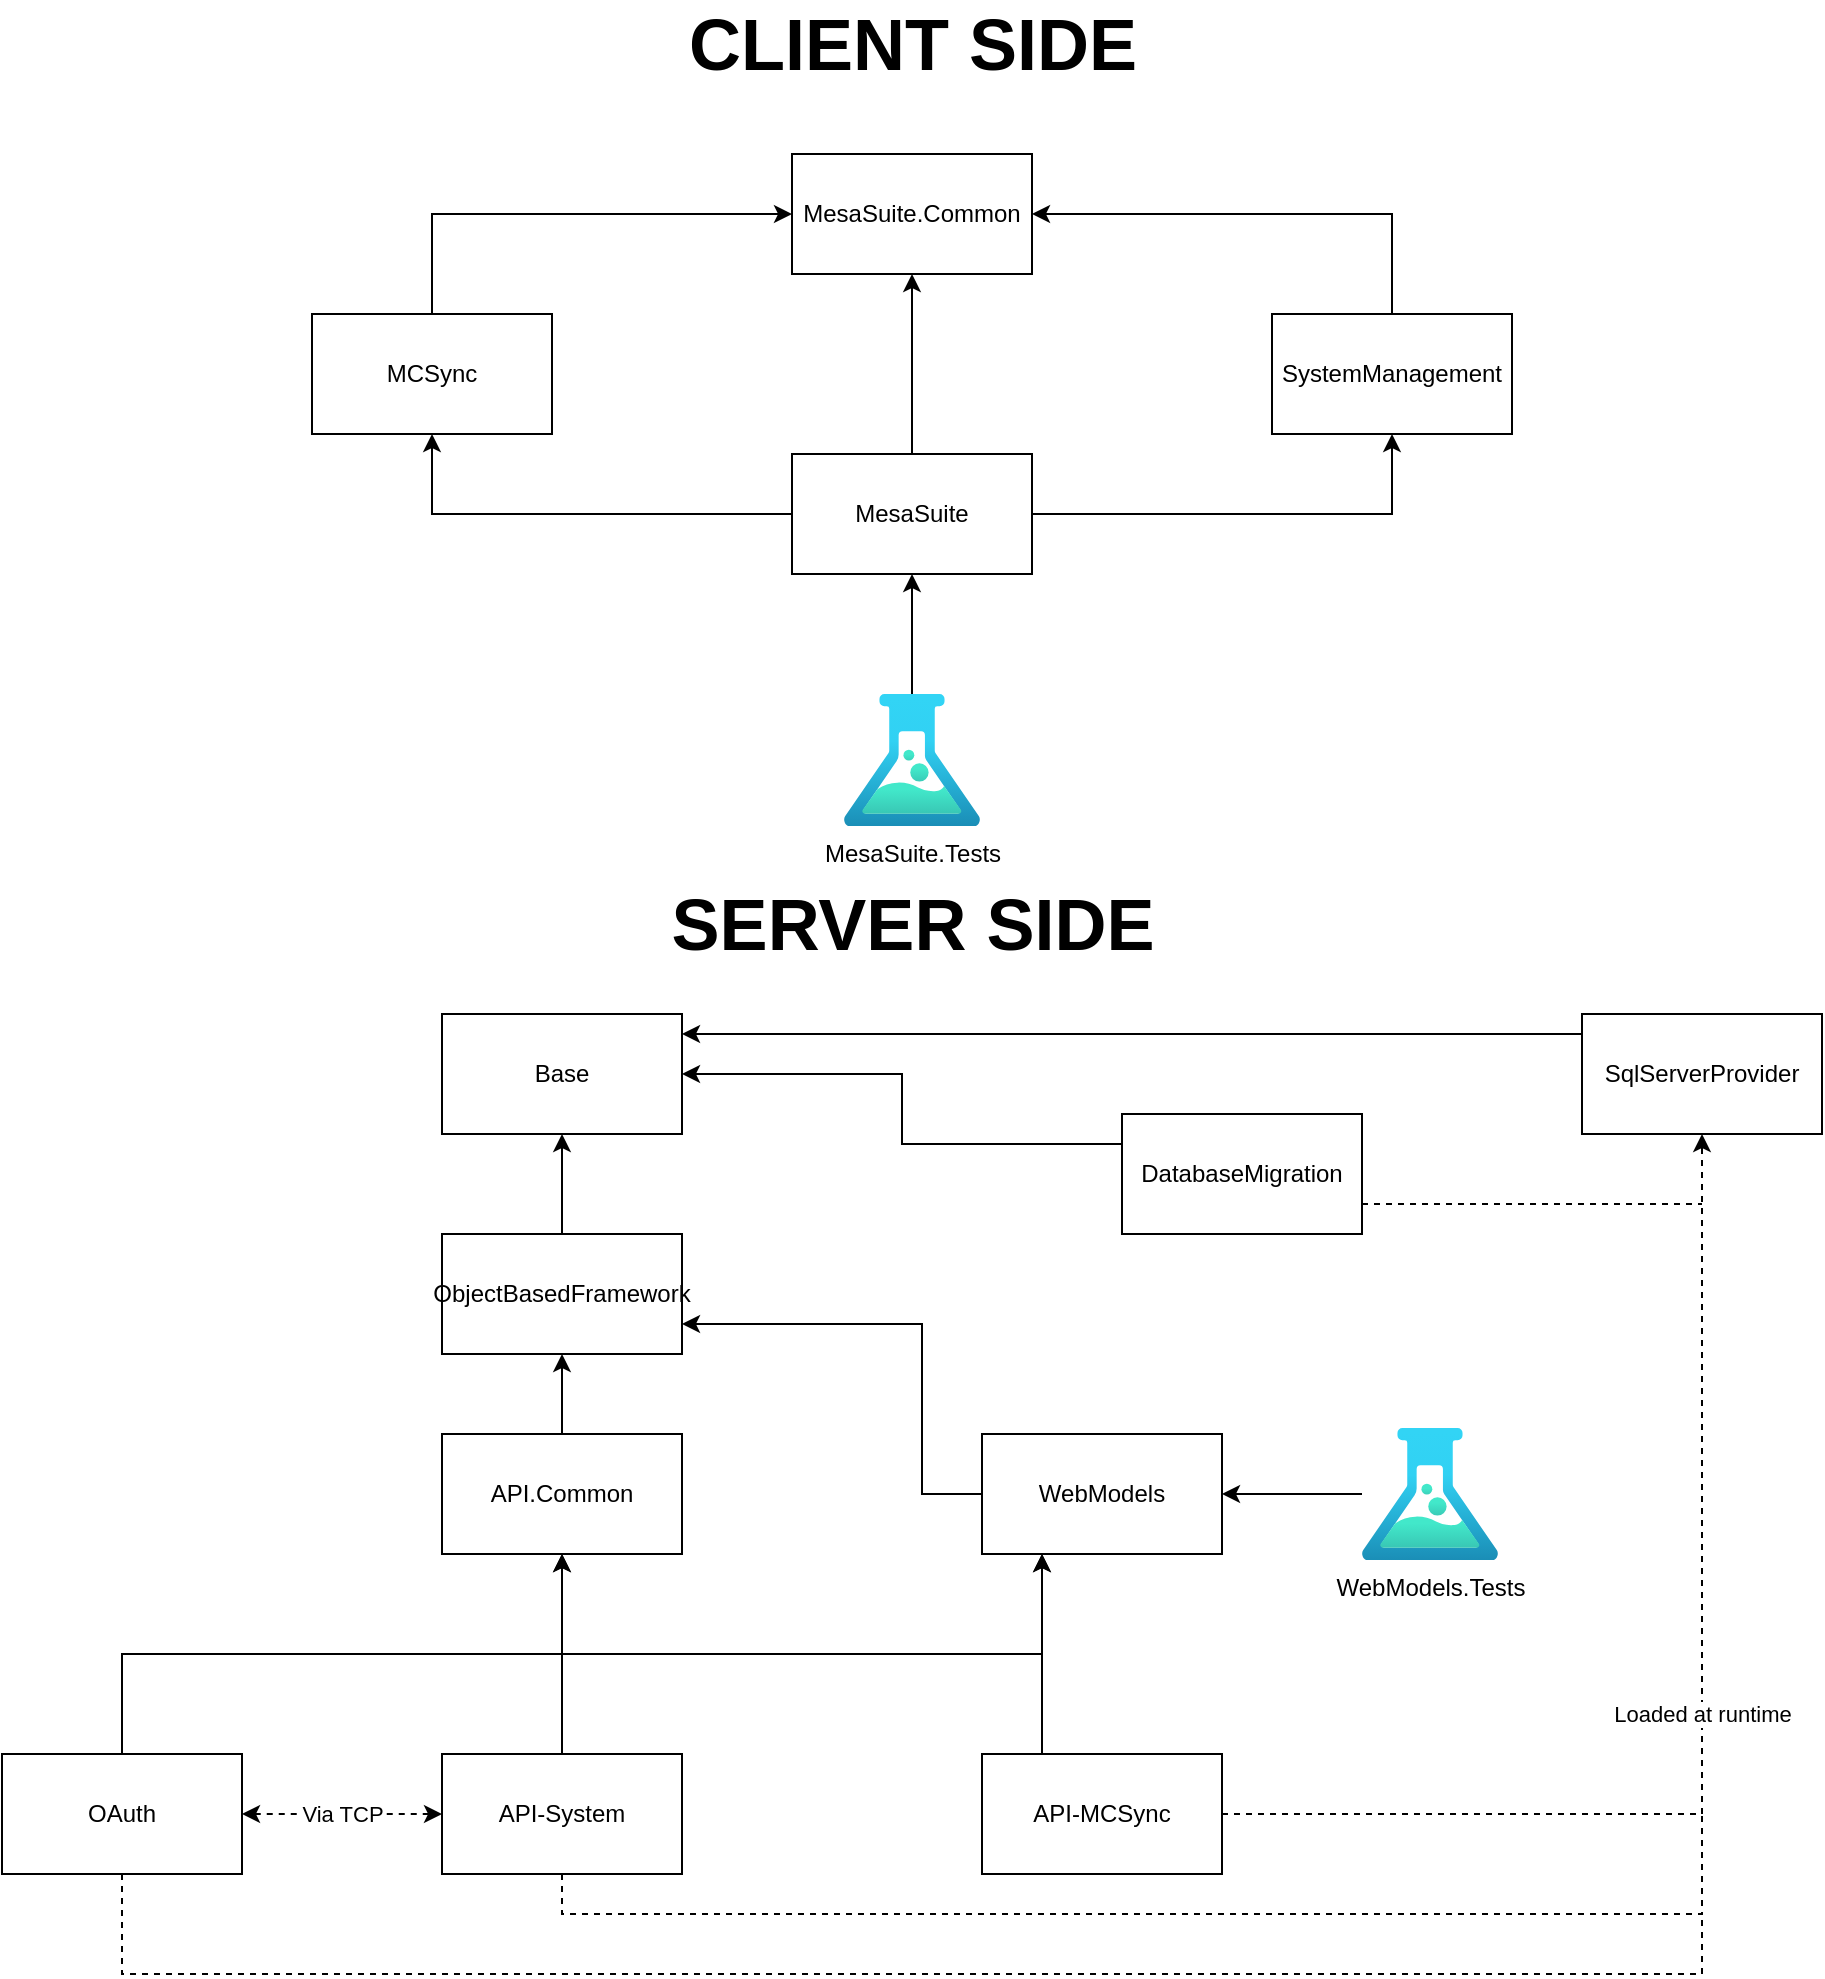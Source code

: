 <mxfile version="14.6.11" type="github">
  <diagram id="mX-v-oeml9gVEJV4UF0v" name="Page-1">
    <mxGraphModel dx="1422" dy="762" grid="1" gridSize="10" guides="1" tooltips="1" connect="1" arrows="1" fold="1" page="1" pageScale="1" pageWidth="850" pageHeight="1100" math="0" shadow="0">
      <root>
        <mxCell id="0" />
        <mxCell id="1" parent="0" />
        <mxCell id="G-cu9RcpcGXWF0-s4VFS-1" value="MesaSuite.Common" style="rounded=0;whiteSpace=wrap;html=1;" vertex="1" parent="1">
          <mxGeometry x="475" y="90" width="120" height="60" as="geometry" />
        </mxCell>
        <mxCell id="G-cu9RcpcGXWF0-s4VFS-5" style="edgeStyle=orthogonalEdgeStyle;rounded=0;orthogonalLoop=1;jettySize=auto;html=1;exitX=0.5;exitY=0;exitDx=0;exitDy=0;entryX=0.5;entryY=1;entryDx=0;entryDy=0;" edge="1" parent="1" source="G-cu9RcpcGXWF0-s4VFS-2" target="G-cu9RcpcGXWF0-s4VFS-1">
          <mxGeometry relative="1" as="geometry" />
        </mxCell>
        <mxCell id="G-cu9RcpcGXWF0-s4VFS-6" style="edgeStyle=orthogonalEdgeStyle;rounded=0;orthogonalLoop=1;jettySize=auto;html=1;exitX=0;exitY=0.5;exitDx=0;exitDy=0;entryX=0.5;entryY=1;entryDx=0;entryDy=0;" edge="1" parent="1" source="G-cu9RcpcGXWF0-s4VFS-2" target="G-cu9RcpcGXWF0-s4VFS-3">
          <mxGeometry relative="1" as="geometry" />
        </mxCell>
        <mxCell id="G-cu9RcpcGXWF0-s4VFS-9" style="edgeStyle=orthogonalEdgeStyle;rounded=0;orthogonalLoop=1;jettySize=auto;html=1;exitX=1;exitY=0.5;exitDx=0;exitDy=0;entryX=0.5;entryY=1;entryDx=0;entryDy=0;" edge="1" parent="1" source="G-cu9RcpcGXWF0-s4VFS-2" target="G-cu9RcpcGXWF0-s4VFS-7">
          <mxGeometry relative="1" as="geometry" />
        </mxCell>
        <mxCell id="G-cu9RcpcGXWF0-s4VFS-2" value="MesaSuite" style="rounded=0;whiteSpace=wrap;html=1;" vertex="1" parent="1">
          <mxGeometry x="475" y="240" width="120" height="60" as="geometry" />
        </mxCell>
        <mxCell id="G-cu9RcpcGXWF0-s4VFS-4" style="edgeStyle=orthogonalEdgeStyle;rounded=0;orthogonalLoop=1;jettySize=auto;html=1;entryX=0;entryY=0.5;entryDx=0;entryDy=0;exitX=0.5;exitY=0;exitDx=0;exitDy=0;" edge="1" parent="1" source="G-cu9RcpcGXWF0-s4VFS-3" target="G-cu9RcpcGXWF0-s4VFS-1">
          <mxGeometry relative="1" as="geometry" />
        </mxCell>
        <mxCell id="G-cu9RcpcGXWF0-s4VFS-3" value="MCSync" style="rounded=0;whiteSpace=wrap;html=1;" vertex="1" parent="1">
          <mxGeometry x="235" y="170" width="120" height="60" as="geometry" />
        </mxCell>
        <mxCell id="G-cu9RcpcGXWF0-s4VFS-8" style="edgeStyle=orthogonalEdgeStyle;rounded=0;orthogonalLoop=1;jettySize=auto;html=1;exitX=0.5;exitY=0;exitDx=0;exitDy=0;entryX=1;entryY=0.5;entryDx=0;entryDy=0;" edge="1" parent="1" source="G-cu9RcpcGXWF0-s4VFS-7" target="G-cu9RcpcGXWF0-s4VFS-1">
          <mxGeometry relative="1" as="geometry" />
        </mxCell>
        <mxCell id="G-cu9RcpcGXWF0-s4VFS-7" value="SystemManagement" style="rounded=0;whiteSpace=wrap;html=1;" vertex="1" parent="1">
          <mxGeometry x="715" y="170" width="120" height="60" as="geometry" />
        </mxCell>
        <mxCell id="G-cu9RcpcGXWF0-s4VFS-11" style="edgeStyle=orthogonalEdgeStyle;rounded=0;orthogonalLoop=1;jettySize=auto;html=1;entryX=0.5;entryY=1;entryDx=0;entryDy=0;" edge="1" parent="1" source="G-cu9RcpcGXWF0-s4VFS-10" target="G-cu9RcpcGXWF0-s4VFS-2">
          <mxGeometry relative="1" as="geometry" />
        </mxCell>
        <mxCell id="G-cu9RcpcGXWF0-s4VFS-10" value="MesaSuite.Tests" style="aspect=fixed;html=1;points=[];align=center;image;fontSize=12;image=img/lib/azure2/general/Load_Test.svg;" vertex="1" parent="1">
          <mxGeometry x="501" y="360" width="68" height="66" as="geometry" />
        </mxCell>
        <mxCell id="G-cu9RcpcGXWF0-s4VFS-58" value="" style="group" vertex="1" connectable="0" parent="1">
          <mxGeometry x="80" y="520" width="910" height="480" as="geometry" />
        </mxCell>
        <mxCell id="G-cu9RcpcGXWF0-s4VFS-12" value="Base" style="rounded=0;whiteSpace=wrap;html=1;" vertex="1" parent="G-cu9RcpcGXWF0-s4VFS-58">
          <mxGeometry x="220" width="120" height="60" as="geometry" />
        </mxCell>
        <mxCell id="G-cu9RcpcGXWF0-s4VFS-29" style="edgeStyle=orthogonalEdgeStyle;rounded=0;orthogonalLoop=1;jettySize=auto;html=1;entryX=0.5;entryY=1;entryDx=0;entryDy=0;" edge="1" parent="G-cu9RcpcGXWF0-s4VFS-58" source="G-cu9RcpcGXWF0-s4VFS-13" target="G-cu9RcpcGXWF0-s4VFS-12">
          <mxGeometry relative="1" as="geometry" />
        </mxCell>
        <mxCell id="G-cu9RcpcGXWF0-s4VFS-13" value="ObjectBasedFramework" style="rounded=0;whiteSpace=wrap;html=1;" vertex="1" parent="G-cu9RcpcGXWF0-s4VFS-58">
          <mxGeometry x="220" y="110" width="120" height="60" as="geometry" />
        </mxCell>
        <mxCell id="G-cu9RcpcGXWF0-s4VFS-30" style="edgeStyle=orthogonalEdgeStyle;rounded=0;orthogonalLoop=1;jettySize=auto;html=1;exitX=0.5;exitY=0;exitDx=0;exitDy=0;entryX=0.5;entryY=1;entryDx=0;entryDy=0;" edge="1" parent="G-cu9RcpcGXWF0-s4VFS-58" source="G-cu9RcpcGXWF0-s4VFS-16" target="G-cu9RcpcGXWF0-s4VFS-13">
          <mxGeometry relative="1" as="geometry" />
        </mxCell>
        <mxCell id="G-cu9RcpcGXWF0-s4VFS-16" value="API.Common" style="rounded=0;whiteSpace=wrap;html=1;" vertex="1" parent="G-cu9RcpcGXWF0-s4VFS-58">
          <mxGeometry x="220" y="210" width="120" height="60" as="geometry" />
        </mxCell>
        <mxCell id="G-cu9RcpcGXWF0-s4VFS-18" value="API-MCSync" style="rounded=0;whiteSpace=wrap;html=1;" vertex="1" parent="G-cu9RcpcGXWF0-s4VFS-58">
          <mxGeometry x="490" y="370" width="120" height="60" as="geometry" />
        </mxCell>
        <mxCell id="G-cu9RcpcGXWF0-s4VFS-31" style="edgeStyle=orthogonalEdgeStyle;rounded=0;orthogonalLoop=1;jettySize=auto;html=1;exitX=0;exitY=0.5;exitDx=0;exitDy=0;entryX=1;entryY=0.75;entryDx=0;entryDy=0;" edge="1" parent="G-cu9RcpcGXWF0-s4VFS-58" source="G-cu9RcpcGXWF0-s4VFS-22" target="G-cu9RcpcGXWF0-s4VFS-13">
          <mxGeometry relative="1" as="geometry">
            <Array as="points">
              <mxPoint x="460" y="240" />
              <mxPoint x="460" y="155" />
            </Array>
          </mxGeometry>
        </mxCell>
        <mxCell id="G-cu9RcpcGXWF0-s4VFS-22" value="WebModels" style="rounded=0;whiteSpace=wrap;html=1;" vertex="1" parent="G-cu9RcpcGXWF0-s4VFS-58">
          <mxGeometry x="490" y="210" width="120" height="60" as="geometry" />
        </mxCell>
        <mxCell id="G-cu9RcpcGXWF0-s4VFS-38" style="edgeStyle=orthogonalEdgeStyle;rounded=0;orthogonalLoop=1;jettySize=auto;html=1;exitX=0.25;exitY=0;exitDx=0;exitDy=0;entryX=0.25;entryY=1;entryDx=0;entryDy=0;" edge="1" parent="G-cu9RcpcGXWF0-s4VFS-58" source="G-cu9RcpcGXWF0-s4VFS-18" target="G-cu9RcpcGXWF0-s4VFS-22">
          <mxGeometry relative="1" as="geometry" />
        </mxCell>
        <mxCell id="G-cu9RcpcGXWF0-s4VFS-32" style="edgeStyle=orthogonalEdgeStyle;rounded=0;orthogonalLoop=1;jettySize=auto;html=1;" edge="1" parent="G-cu9RcpcGXWF0-s4VFS-58" source="G-cu9RcpcGXWF0-s4VFS-26">
          <mxGeometry relative="1" as="geometry">
            <mxPoint x="280" y="270" as="targetPoint" />
          </mxGeometry>
        </mxCell>
        <mxCell id="G-cu9RcpcGXWF0-s4VFS-39" style="edgeStyle=orthogonalEdgeStyle;rounded=0;orthogonalLoop=1;jettySize=auto;html=1;exitX=0.5;exitY=0;exitDx=0;exitDy=0;entryX=0.25;entryY=1;entryDx=0;entryDy=0;" edge="1" parent="G-cu9RcpcGXWF0-s4VFS-58" source="G-cu9RcpcGXWF0-s4VFS-26" target="G-cu9RcpcGXWF0-s4VFS-22">
          <mxGeometry relative="1" as="geometry" />
        </mxCell>
        <mxCell id="G-cu9RcpcGXWF0-s4VFS-53" style="edgeStyle=orthogonalEdgeStyle;rounded=0;orthogonalLoop=1;jettySize=auto;html=1;exitX=0.5;exitY=1;exitDx=0;exitDy=0;dashed=1;endArrow=none;endFill=0;" edge="1" parent="G-cu9RcpcGXWF0-s4VFS-58" source="G-cu9RcpcGXWF0-s4VFS-26">
          <mxGeometry relative="1" as="geometry">
            <mxPoint x="850" y="400" as="targetPoint" />
            <Array as="points">
              <mxPoint x="280" y="450" />
              <mxPoint x="850" y="450" />
            </Array>
          </mxGeometry>
        </mxCell>
        <mxCell id="G-cu9RcpcGXWF0-s4VFS-26" value="API-System" style="rounded=0;whiteSpace=wrap;html=1;" vertex="1" parent="G-cu9RcpcGXWF0-s4VFS-58">
          <mxGeometry x="220" y="370" width="120" height="60" as="geometry" />
        </mxCell>
        <mxCell id="G-cu9RcpcGXWF0-s4VFS-45" style="edgeStyle=orthogonalEdgeStyle;rounded=0;orthogonalLoop=1;jettySize=auto;html=1;exitX=0.5;exitY=0;exitDx=0;exitDy=0;entryX=0.5;entryY=1;entryDx=0;entryDy=0;" edge="1" parent="G-cu9RcpcGXWF0-s4VFS-58" source="G-cu9RcpcGXWF0-s4VFS-43" target="G-cu9RcpcGXWF0-s4VFS-16">
          <mxGeometry relative="1" as="geometry" />
        </mxCell>
        <mxCell id="G-cu9RcpcGXWF0-s4VFS-54" style="edgeStyle=orthogonalEdgeStyle;rounded=0;orthogonalLoop=1;jettySize=auto;html=1;exitX=0.5;exitY=1;exitDx=0;exitDy=0;dashed=1;endArrow=none;endFill=0;" edge="1" parent="G-cu9RcpcGXWF0-s4VFS-58" source="G-cu9RcpcGXWF0-s4VFS-43">
          <mxGeometry relative="1" as="geometry">
            <mxPoint x="850" y="450" as="targetPoint" />
            <Array as="points">
              <mxPoint x="60" y="480" />
              <mxPoint x="850" y="480" />
            </Array>
          </mxGeometry>
        </mxCell>
        <mxCell id="G-cu9RcpcGXWF0-s4VFS-62" value="Via TCP" style="edgeStyle=orthogonalEdgeStyle;rounded=0;orthogonalLoop=1;jettySize=auto;html=1;exitX=1;exitY=0.5;exitDx=0;exitDy=0;entryX=0;entryY=0.5;entryDx=0;entryDy=0;dashed=1;endArrow=classic;endFill=1;startArrow=classic;startFill=1;" edge="1" parent="G-cu9RcpcGXWF0-s4VFS-58" source="G-cu9RcpcGXWF0-s4VFS-43" target="G-cu9RcpcGXWF0-s4VFS-26">
          <mxGeometry relative="1" as="geometry" />
        </mxCell>
        <mxCell id="G-cu9RcpcGXWF0-s4VFS-43" value="OAuth" style="rounded=0;whiteSpace=wrap;html=1;" vertex="1" parent="G-cu9RcpcGXWF0-s4VFS-58">
          <mxGeometry y="370" width="120" height="60" as="geometry" />
        </mxCell>
        <mxCell id="G-cu9RcpcGXWF0-s4VFS-47" style="edgeStyle=orthogonalEdgeStyle;rounded=0;orthogonalLoop=1;jettySize=auto;html=1;entryX=1;entryY=0.5;entryDx=0;entryDy=0;" edge="1" parent="G-cu9RcpcGXWF0-s4VFS-58" source="G-cu9RcpcGXWF0-s4VFS-46" target="G-cu9RcpcGXWF0-s4VFS-22">
          <mxGeometry relative="1" as="geometry" />
        </mxCell>
        <mxCell id="G-cu9RcpcGXWF0-s4VFS-46" value="WebModels.Tests" style="aspect=fixed;html=1;points=[];align=center;image;fontSize=12;image=img/lib/azure2/general/Load_Test.svg;" vertex="1" parent="G-cu9RcpcGXWF0-s4VFS-58">
          <mxGeometry x="680" y="207" width="68" height="66" as="geometry" />
        </mxCell>
        <mxCell id="G-cu9RcpcGXWF0-s4VFS-50" value="" style="edgeStyle=orthogonalEdgeStyle;rounded=0;orthogonalLoop=1;jettySize=auto;html=1;exitX=0;exitY=0.5;exitDx=0;exitDy=0;" edge="1" parent="G-cu9RcpcGXWF0-s4VFS-58" source="G-cu9RcpcGXWF0-s4VFS-48">
          <mxGeometry relative="1" as="geometry">
            <mxPoint x="340" y="10" as="targetPoint" />
            <Array as="points">
              <mxPoint x="790" y="10" />
              <mxPoint x="340" y="10" />
            </Array>
          </mxGeometry>
        </mxCell>
        <mxCell id="G-cu9RcpcGXWF0-s4VFS-48" value="SqlServerProvider" style="rounded=0;whiteSpace=wrap;html=1;" vertex="1" parent="G-cu9RcpcGXWF0-s4VFS-58">
          <mxGeometry x="790" width="120" height="60" as="geometry" />
        </mxCell>
        <mxCell id="G-cu9RcpcGXWF0-s4VFS-52" value="Loaded at runtime" style="edgeStyle=orthogonalEdgeStyle;rounded=0;orthogonalLoop=1;jettySize=auto;html=1;exitX=1;exitY=0.5;exitDx=0;exitDy=0;entryX=0.5;entryY=1;entryDx=0;entryDy=0;dashed=1;" edge="1" parent="G-cu9RcpcGXWF0-s4VFS-58" source="G-cu9RcpcGXWF0-s4VFS-18" target="G-cu9RcpcGXWF0-s4VFS-48">
          <mxGeometry relative="1" as="geometry" />
        </mxCell>
        <mxCell id="G-cu9RcpcGXWF0-s4VFS-56" style="edgeStyle=orthogonalEdgeStyle;rounded=0;orthogonalLoop=1;jettySize=auto;html=1;exitX=0;exitY=0.25;exitDx=0;exitDy=0;entryX=1;entryY=0.5;entryDx=0;entryDy=0;endArrow=classic;endFill=1;" edge="1" parent="G-cu9RcpcGXWF0-s4VFS-58" source="G-cu9RcpcGXWF0-s4VFS-55" target="G-cu9RcpcGXWF0-s4VFS-12">
          <mxGeometry relative="1" as="geometry" />
        </mxCell>
        <mxCell id="G-cu9RcpcGXWF0-s4VFS-57" style="edgeStyle=orthogonalEdgeStyle;rounded=0;orthogonalLoop=1;jettySize=auto;html=1;exitX=1;exitY=0.75;exitDx=0;exitDy=0;endArrow=none;endFill=0;dashed=1;" edge="1" parent="G-cu9RcpcGXWF0-s4VFS-58" source="G-cu9RcpcGXWF0-s4VFS-55">
          <mxGeometry relative="1" as="geometry">
            <mxPoint x="850" y="95" as="targetPoint" />
          </mxGeometry>
        </mxCell>
        <mxCell id="G-cu9RcpcGXWF0-s4VFS-55" value="DatabaseMigration" style="rounded=0;whiteSpace=wrap;html=1;" vertex="1" parent="G-cu9RcpcGXWF0-s4VFS-58">
          <mxGeometry x="560" y="50" width="120" height="60" as="geometry" />
        </mxCell>
        <mxCell id="G-cu9RcpcGXWF0-s4VFS-60" value="&lt;font style=&quot;font-size: 36px&quot;&gt;&lt;b&gt;SERVER SIDE&lt;/b&gt;&lt;/font&gt;" style="text;html=1;align=center;verticalAlign=middle;resizable=0;points=[];autosize=1;strokeColor=none;" vertex="1" parent="1">
          <mxGeometry x="405" y="460" width="260" height="30" as="geometry" />
        </mxCell>
        <mxCell id="G-cu9RcpcGXWF0-s4VFS-61" value="&lt;font style=&quot;font-size: 36px&quot;&gt;&lt;b&gt;CLIENT SIDE&lt;/b&gt;&lt;/font&gt;" style="text;html=1;align=center;verticalAlign=middle;resizable=0;points=[];autosize=1;strokeColor=none;" vertex="1" parent="1">
          <mxGeometry x="415" y="20" width="240" height="30" as="geometry" />
        </mxCell>
      </root>
    </mxGraphModel>
  </diagram>
</mxfile>
